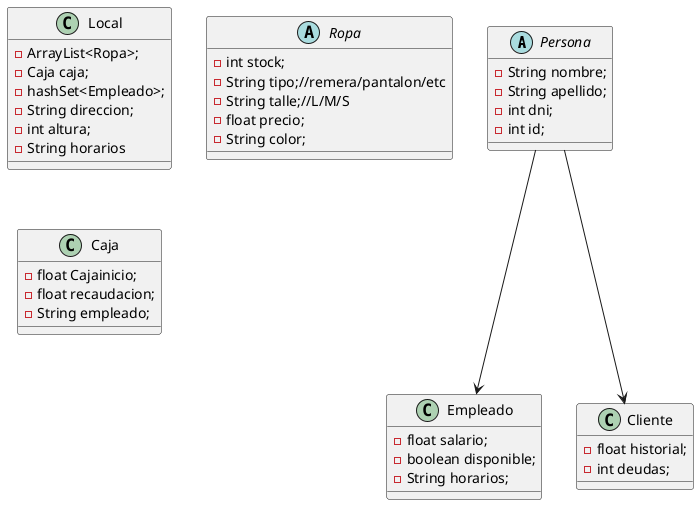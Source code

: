 @startuml

Persona --->Empleado
Persona --->Cliente

class Local {
-ArrayList<Ropa>;
-Caja caja;
-hashSet<Empleado>;
-String direccion;
-int altura;
-String horarios
}
abstract class Ropa {
-int stock;
-String tipo;//remera/pantalon/etc
-String talle;//L/M/S
-float precio;
- String color;
}
abstract class Persona{
-String nombre;
-String apellido;
-int dni;
-int id;
}
class Empleado{
-float salario;
-boolean disponible;
-String horarios;
}
class Cliente{
-float historial;
-int deudas;

}
class Caja{
-float Cajainicio;
-float recaudacion;
-String empleado;
}
}



@enduml